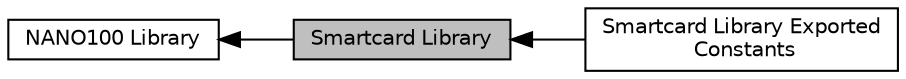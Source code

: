 digraph "Smartcard Library"
{
  edge [fontname="Helvetica",fontsize="10",labelfontname="Helvetica",labelfontsize="10"];
  node [fontname="Helvetica",fontsize="10",shape=box];
  rankdir=LR;
  Node2 [label="NANO100 Library",height=0.2,width=0.4,color="black", fillcolor="white", style="filled",URL="$d2/dab/group___n_a_n_o100___library.html",tooltip=" "];
  Node1 [label="Smartcard Library",height=0.2,width=0.4,color="black", fillcolor="grey75", style="filled", fontcolor="black",tooltip=" "];
  Node3 [label="Smartcard Library Exported\l Constants",height=0.2,width=0.4,color="black", fillcolor="white", style="filled",URL="$dc/d45/group___n_a_n_o100___s_c_l_i_b___e_x_p_o_r_t_e_d___c_o_n_s_t_a_n_t_s.html",tooltip=" "];
  Node2->Node1 [shape=plaintext, dir="back", style="solid"];
  Node1->Node3 [shape=plaintext, dir="back", style="solid"];
}
